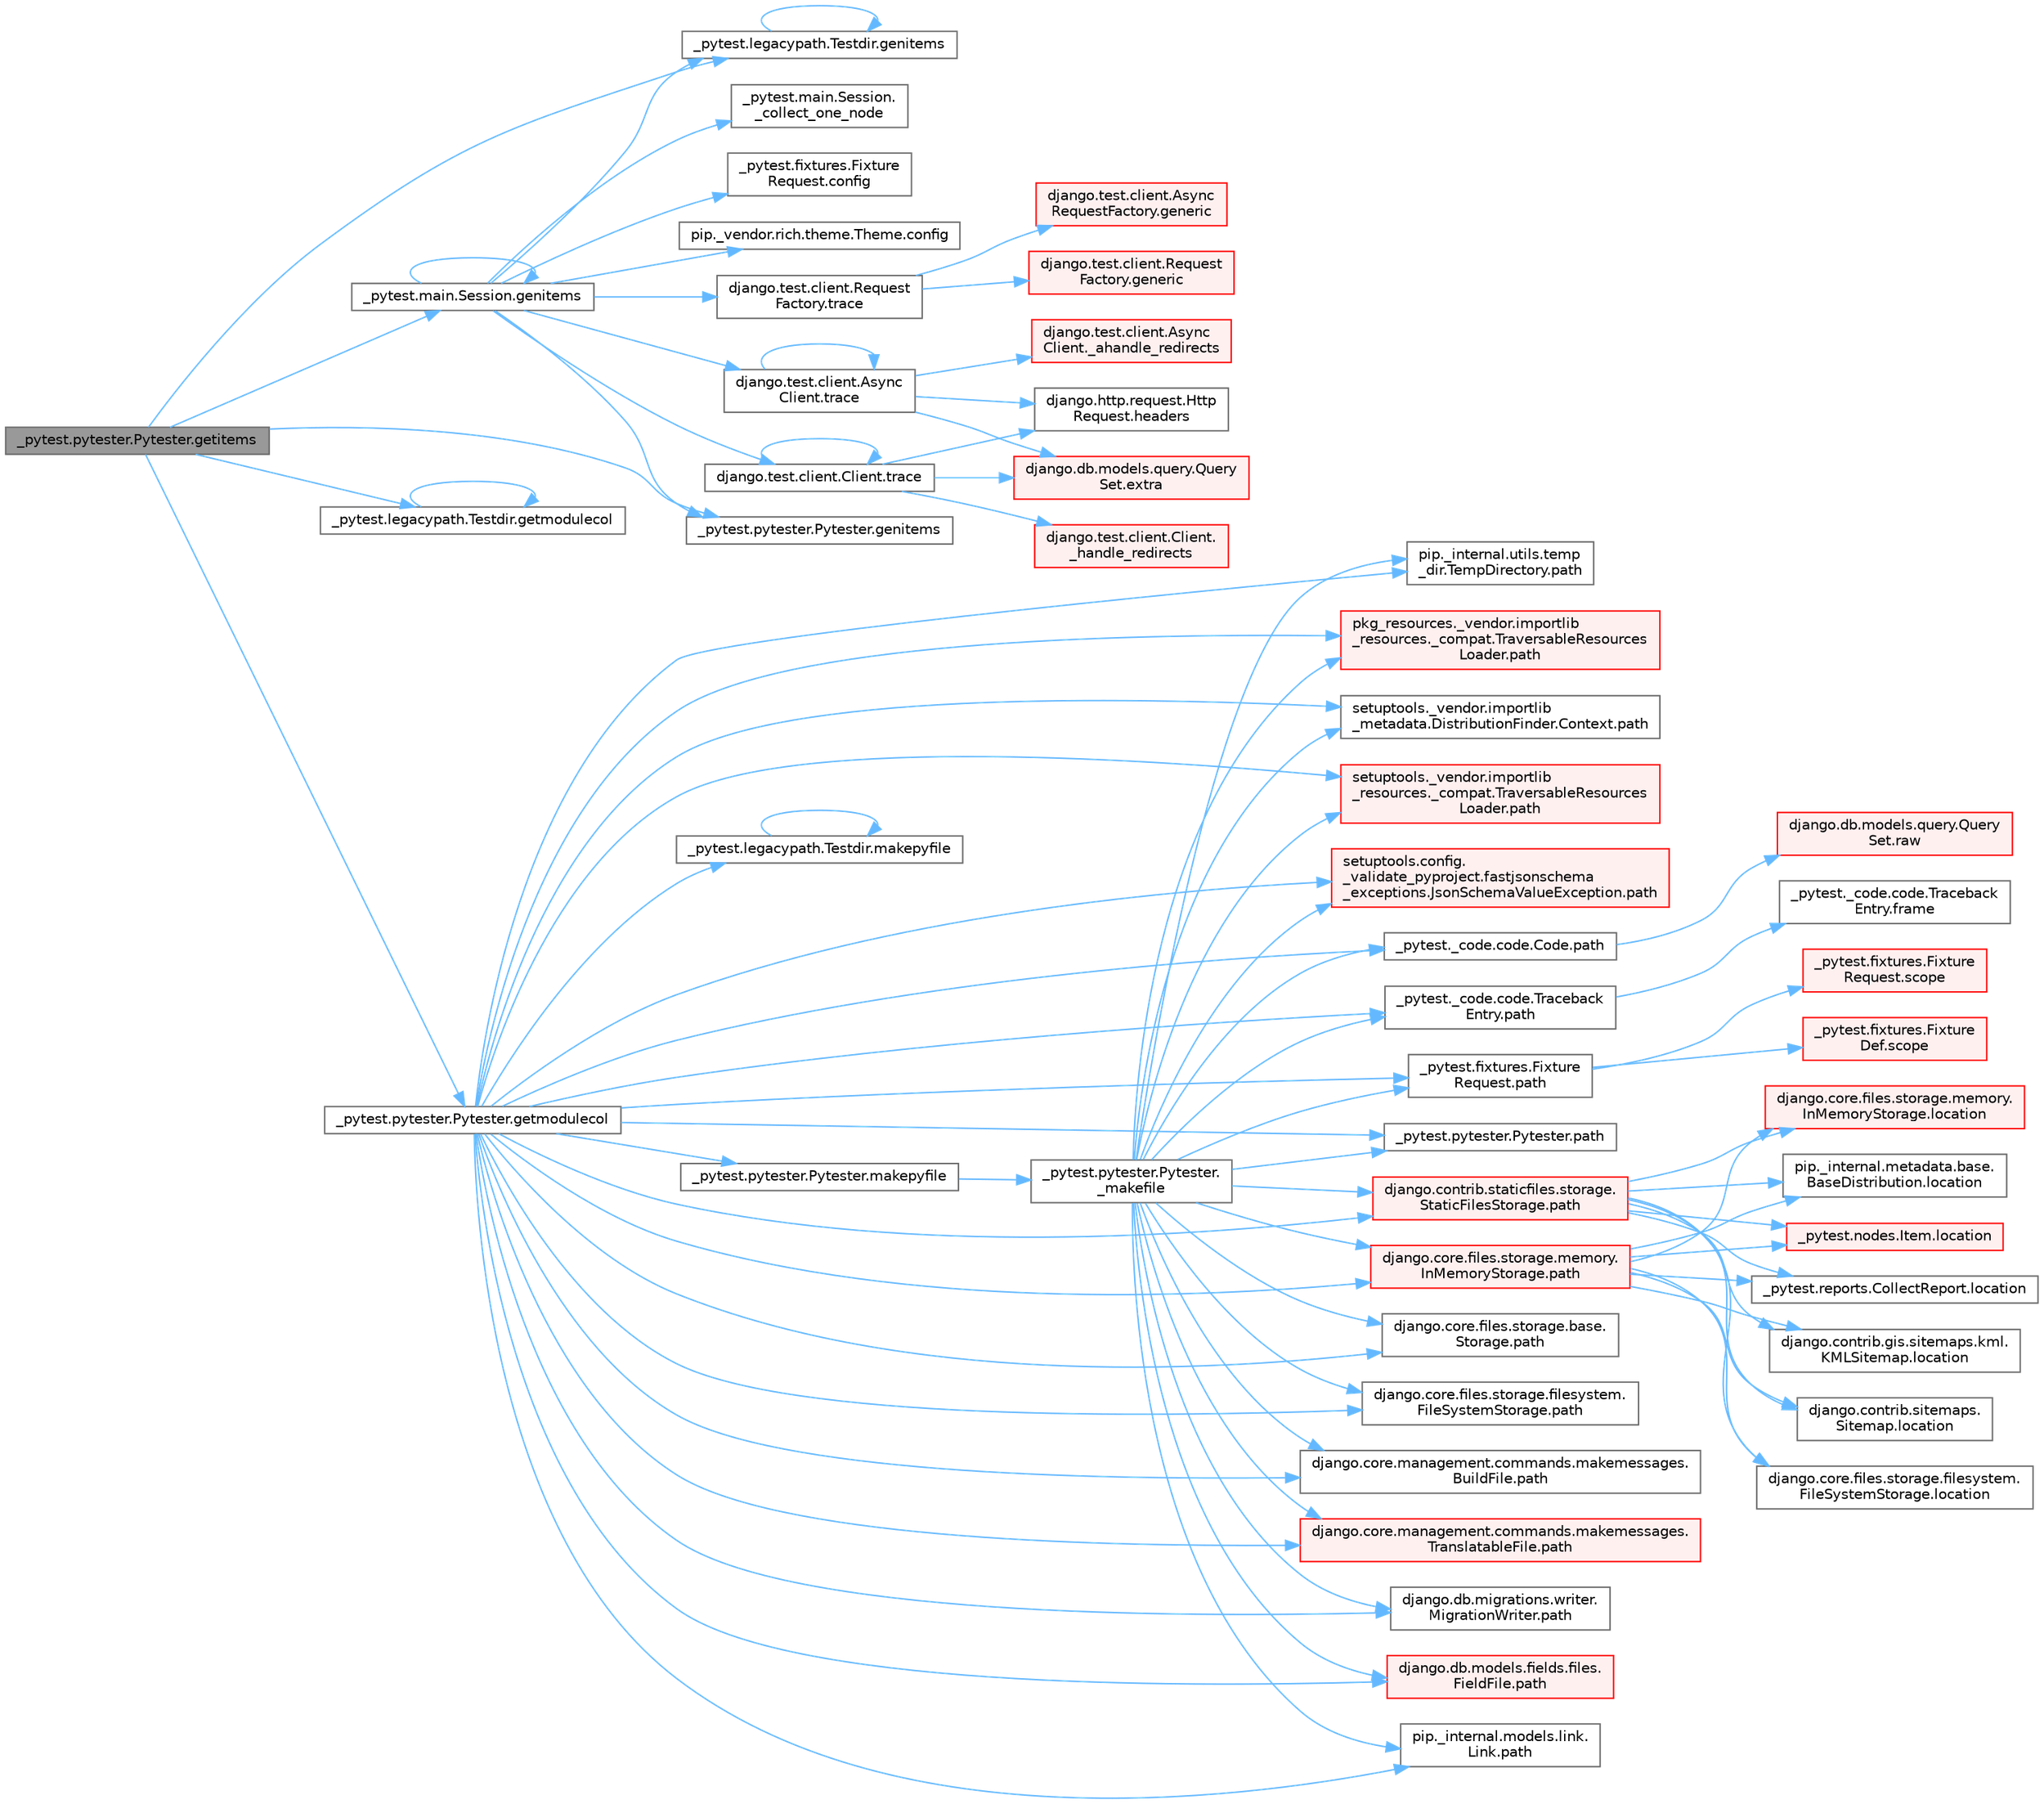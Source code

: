 digraph "_pytest.pytester.Pytester.getitems"
{
 // LATEX_PDF_SIZE
  bgcolor="transparent";
  edge [fontname=Helvetica,fontsize=10,labelfontname=Helvetica,labelfontsize=10];
  node [fontname=Helvetica,fontsize=10,shape=box,height=0.2,width=0.4];
  rankdir="LR";
  Node1 [id="Node000001",label="_pytest.pytester.Pytester.getitems",height=0.2,width=0.4,color="gray40", fillcolor="grey60", style="filled", fontcolor="black",tooltip=" "];
  Node1 -> Node2 [id="edge1_Node000001_Node000002",color="steelblue1",style="solid",tooltip=" "];
  Node2 [id="Node000002",label="_pytest.legacypath.Testdir.genitems",height=0.2,width=0.4,color="grey40", fillcolor="white", style="filled",URL="$class__pytest_1_1legacypath_1_1_testdir.html#aed298303b50e507ec40aea3bc02ff55d",tooltip=" "];
  Node2 -> Node2 [id="edge2_Node000002_Node000002",color="steelblue1",style="solid",tooltip=" "];
  Node1 -> Node3 [id="edge3_Node000001_Node000003",color="steelblue1",style="solid",tooltip=" "];
  Node3 [id="Node000003",label="_pytest.main.Session.genitems",height=0.2,width=0.4,color="grey40", fillcolor="white", style="filled",URL="$class__pytest_1_1main_1_1_session.html#aad203e25abc6cc1186bc16042f8adddb",tooltip=" "];
  Node3 -> Node4 [id="edge4_Node000003_Node000004",color="steelblue1",style="solid",tooltip=" "];
  Node4 [id="Node000004",label="_pytest.main.Session.\l_collect_one_node",height=0.2,width=0.4,color="grey40", fillcolor="white", style="filled",URL="$class__pytest_1_1main_1_1_session.html#a6d2faabe078903b11a184e4b2b966bf3",tooltip=" "];
  Node3 -> Node5 [id="edge5_Node000003_Node000005",color="steelblue1",style="solid",tooltip=" "];
  Node5 [id="Node000005",label="_pytest.fixtures.Fixture\lRequest.config",height=0.2,width=0.4,color="grey40", fillcolor="white", style="filled",URL="$class__pytest_1_1fixtures_1_1_fixture_request.html#a9ed7b83923283e6cc50ae1c56f68b36d",tooltip=" "];
  Node3 -> Node6 [id="edge6_Node000003_Node000006",color="steelblue1",style="solid",tooltip=" "];
  Node6 [id="Node000006",label="pip._vendor.rich.theme.Theme.config",height=0.2,width=0.4,color="grey40", fillcolor="white", style="filled",URL="$classpip_1_1__vendor_1_1rich_1_1theme_1_1_theme.html#a66944133178df92a2cc2793b6053a2ea",tooltip=" "];
  Node3 -> Node2 [id="edge7_Node000003_Node000002",color="steelblue1",style="solid",tooltip=" "];
  Node3 -> Node3 [id="edge8_Node000003_Node000003",color="steelblue1",style="solid",tooltip=" "];
  Node3 -> Node7 [id="edge9_Node000003_Node000007",color="steelblue1",style="solid",tooltip=" "];
  Node7 [id="Node000007",label="_pytest.pytester.Pytester.genitems",height=0.2,width=0.4,color="grey40", fillcolor="white", style="filled",URL="$class__pytest_1_1pytester_1_1_pytester.html#a818757aeade00f27f7214ce6e9d281fc",tooltip=" "];
  Node3 -> Node8 [id="edge10_Node000003_Node000008",color="steelblue1",style="solid",tooltip=" "];
  Node8 [id="Node000008",label="django.test.client.Async\lClient.trace",height=0.2,width=0.4,color="grey40", fillcolor="white", style="filled",URL="$classdjango_1_1test_1_1client_1_1_async_client.html#a197d5b0fa84f8aab0df2c9a74b5f6176",tooltip=" "];
  Node8 -> Node9 [id="edge11_Node000008_Node000009",color="steelblue1",style="solid",tooltip=" "];
  Node9 [id="Node000009",label="django.test.client.Async\lClient._ahandle_redirects",height=0.2,width=0.4,color="red", fillcolor="#FFF0F0", style="filled",URL="$classdjango_1_1test_1_1client_1_1_async_client.html#a8740fe0dc39e7fe74e515be78449ee76",tooltip=" "];
  Node8 -> Node1232 [id="edge12_Node000008_Node001232",color="steelblue1",style="solid",tooltip=" "];
  Node1232 [id="Node001232",label="django.db.models.query.Query\lSet.extra",height=0.2,width=0.4,color="red", fillcolor="#FFF0F0", style="filled",URL="$classdjango_1_1db_1_1models_1_1query_1_1_query_set.html#ae54983d1fa1ba41e84f20cea946cde79",tooltip=" "];
  Node8 -> Node370 [id="edge13_Node000008_Node000370",color="steelblue1",style="solid",tooltip=" "];
  Node370 [id="Node000370",label="django.http.request.Http\lRequest.headers",height=0.2,width=0.4,color="grey40", fillcolor="white", style="filled",URL="$classdjango_1_1http_1_1request_1_1_http_request.html#a757d86c06e163aa94180817723ce1b9c",tooltip=" "];
  Node8 -> Node8 [id="edge14_Node000008_Node000008",color="steelblue1",style="solid",tooltip=" "];
  Node3 -> Node4483 [id="edge15_Node000003_Node004483",color="steelblue1",style="solid",tooltip=" "];
  Node4483 [id="Node004483",label="django.test.client.Client.trace",height=0.2,width=0.4,color="grey40", fillcolor="white", style="filled",URL="$classdjango_1_1test_1_1client_1_1_client.html#a79f73f0c3939a11d92c0b9908d1f7508",tooltip=" "];
  Node4483 -> Node1460 [id="edge16_Node004483_Node001460",color="steelblue1",style="solid",tooltip=" "];
  Node1460 [id="Node001460",label="django.test.client.Client.\l_handle_redirects",height=0.2,width=0.4,color="red", fillcolor="#FFF0F0", style="filled",URL="$classdjango_1_1test_1_1client_1_1_client.html#a234b328f33c374ad181aa49c6515d469",tooltip=" "];
  Node4483 -> Node1232 [id="edge17_Node004483_Node001232",color="steelblue1",style="solid",tooltip=" "];
  Node4483 -> Node370 [id="edge18_Node004483_Node000370",color="steelblue1",style="solid",tooltip=" "];
  Node4483 -> Node4483 [id="edge19_Node004483_Node004483",color="steelblue1",style="solid",tooltip=" "];
  Node3 -> Node4484 [id="edge20_Node000003_Node004484",color="steelblue1",style="solid",tooltip=" "];
  Node4484 [id="Node004484",label="django.test.client.Request\lFactory.trace",height=0.2,width=0.4,color="grey40", fillcolor="white", style="filled",URL="$classdjango_1_1test_1_1client_1_1_request_factory.html#a36d3cbd7c94c45abbabe8805bd03701f",tooltip=" "];
  Node4484 -> Node1462 [id="edge21_Node004484_Node001462",color="steelblue1",style="solid",tooltip=" "];
  Node1462 [id="Node001462",label="django.test.client.Async\lRequestFactory.generic",height=0.2,width=0.4,color="red", fillcolor="#FFF0F0", style="filled",URL="$classdjango_1_1test_1_1client_1_1_async_request_factory.html#a470d6888694e77c09bd7d8bf6d588233",tooltip=" "];
  Node4484 -> Node1464 [id="edge22_Node004484_Node001464",color="steelblue1",style="solid",tooltip=" "];
  Node1464 [id="Node001464",label="django.test.client.Request\lFactory.generic",height=0.2,width=0.4,color="red", fillcolor="#FFF0F0", style="filled",URL="$classdjango_1_1test_1_1client_1_1_request_factory.html#a24740fe264de91d8c4c1205c9172206d",tooltip=" "];
  Node1 -> Node7 [id="edge23_Node000001_Node000007",color="steelblue1",style="solid",tooltip=" "];
  Node1 -> Node4529 [id="edge24_Node000001_Node004529",color="steelblue1",style="solid",tooltip=" "];
  Node4529 [id="Node004529",label="_pytest.legacypath.Testdir.getmodulecol",height=0.2,width=0.4,color="grey40", fillcolor="white", style="filled",URL="$class__pytest_1_1legacypath_1_1_testdir.html#a12c4bbd374072faf06862b9e02eaba15",tooltip=" "];
  Node4529 -> Node4529 [id="edge25_Node004529_Node004529",color="steelblue1",style="solid",tooltip=" "];
  Node1 -> Node4530 [id="edge26_Node000001_Node004530",color="steelblue1",style="solid",tooltip=" "];
  Node4530 [id="Node004530",label="_pytest.pytester.Pytester.getmodulecol",height=0.2,width=0.4,color="grey40", fillcolor="white", style="filled",URL="$class__pytest_1_1pytester_1_1_pytester.html#aa1e7a6c7c394537ca4eca8ac982cab6d",tooltip=" "];
  Node4530 -> Node4531 [id="edge27_Node004530_Node004531",color="steelblue1",style="solid",tooltip=" "];
  Node4531 [id="Node004531",label="_pytest.legacypath.Testdir.makepyfile",height=0.2,width=0.4,color="grey40", fillcolor="white", style="filled",URL="$class__pytest_1_1legacypath_1_1_testdir.html#a58b21fc1f24a4ae675cc7fbc85aa6c3c",tooltip=" "];
  Node4531 -> Node4531 [id="edge28_Node004531_Node004531",color="steelblue1",style="solid",tooltip=" "];
  Node4530 -> Node4532 [id="edge29_Node004530_Node004532",color="steelblue1",style="solid",tooltip=" "];
  Node4532 [id="Node004532",label="_pytest.pytester.Pytester.makepyfile",height=0.2,width=0.4,color="grey40", fillcolor="white", style="filled",URL="$class__pytest_1_1pytester_1_1_pytester.html#a3cc4c4ef5e0a1d920ec92af24f1acab7",tooltip=" "];
  Node4532 -> Node4533 [id="edge30_Node004532_Node004533",color="steelblue1",style="solid",tooltip=" "];
  Node4533 [id="Node004533",label="_pytest.pytester.Pytester.\l_makefile",height=0.2,width=0.4,color="grey40", fillcolor="white", style="filled",URL="$class__pytest_1_1pytester_1_1_pytester.html#a7a55c8d58e26455aa4fa8bc9c5d692c6",tooltip=" "];
  Node4533 -> Node335 [id="edge31_Node004533_Node000335",color="steelblue1",style="solid",tooltip=" "];
  Node335 [id="Node000335",label="_pytest._code.code.Code.path",height=0.2,width=0.4,color="grey40", fillcolor="white", style="filled",URL="$class__pytest_1_1__code_1_1code_1_1_code.html#a1dae55e90750fe77c7517f806a14d864",tooltip=" "];
  Node335 -> Node221 [id="edge32_Node000335_Node000221",color="steelblue1",style="solid",tooltip=" "];
  Node221 [id="Node000221",label="django.db.models.query.Query\lSet.raw",height=0.2,width=0.4,color="red", fillcolor="#FFF0F0", style="filled",URL="$classdjango_1_1db_1_1models_1_1query_1_1_query_set.html#abce199e3993658459fb2f7c2719daa45",tooltip="PUBLIC METHODS THAT RETURN A QUERYSET SUBCLASS #."];
  Node4533 -> Node336 [id="edge33_Node004533_Node000336",color="steelblue1",style="solid",tooltip=" "];
  Node336 [id="Node000336",label="_pytest._code.code.Traceback\lEntry.path",height=0.2,width=0.4,color="grey40", fillcolor="white", style="filled",URL="$class__pytest_1_1__code_1_1code_1_1_traceback_entry.html#a5a88b9ae4623733566450a9e7d8387c0",tooltip=" "];
  Node336 -> Node337 [id="edge34_Node000336_Node000337",color="steelblue1",style="solid",tooltip=" "];
  Node337 [id="Node000337",label="_pytest._code.code.Traceback\lEntry.frame",height=0.2,width=0.4,color="grey40", fillcolor="white", style="filled",URL="$class__pytest_1_1__code_1_1code_1_1_traceback_entry.html#a8592e8aeeb3804602a1d6c85fc427f1b",tooltip=" "];
  Node4533 -> Node338 [id="edge35_Node004533_Node000338",color="steelblue1",style="solid",tooltip=" "];
  Node338 [id="Node000338",label="_pytest.fixtures.Fixture\lRequest.path",height=0.2,width=0.4,color="grey40", fillcolor="white", style="filled",URL="$class__pytest_1_1fixtures_1_1_fixture_request.html#a6f6db59812d121b54cd67d5e434e1451",tooltip=" "];
  Node338 -> Node339 [id="edge36_Node000338_Node000339",color="steelblue1",style="solid",tooltip=" "];
  Node339 [id="Node000339",label="_pytest.fixtures.Fixture\lDef.scope",height=0.2,width=0.4,color="red", fillcolor="#FFF0F0", style="filled",URL="$class__pytest_1_1fixtures_1_1_fixture_def.html#a7631cdae842daae93780def0698acba2",tooltip=" "];
  Node338 -> Node343 [id="edge37_Node000338_Node000343",color="steelblue1",style="solid",tooltip=" "];
  Node343 [id="Node000343",label="_pytest.fixtures.Fixture\lRequest.scope",height=0.2,width=0.4,color="red", fillcolor="#FFF0F0", style="filled",URL="$class__pytest_1_1fixtures_1_1_fixture_request.html#acb5406ee9e8cf7147711b9314b6c951a",tooltip=" "];
  Node4533 -> Node344 [id="edge38_Node004533_Node000344",color="steelblue1",style="solid",tooltip=" "];
  Node344 [id="Node000344",label="_pytest.pytester.Pytester.path",height=0.2,width=0.4,color="grey40", fillcolor="white", style="filled",URL="$class__pytest_1_1pytester_1_1_pytester.html#a403c804f74a87f5e5705774fa896cc1f",tooltip=" "];
  Node4533 -> Node345 [id="edge39_Node004533_Node000345",color="steelblue1",style="solid",tooltip=" "];
  Node345 [id="Node000345",label="django.contrib.staticfiles.storage.\lStaticFilesStorage.path",height=0.2,width=0.4,color="red", fillcolor="#FFF0F0", style="filled",URL="$classdjango_1_1contrib_1_1staticfiles_1_1storage_1_1_static_files_storage.html#a4e96cc92fbde7423d1b74f3a50fc0bf6",tooltip=" "];
  Node345 -> Node346 [id="edge40_Node000345_Node000346",color="steelblue1",style="solid",tooltip=" "];
  Node346 [id="Node000346",label="_pytest.nodes.Item.location",height=0.2,width=0.4,color="red", fillcolor="#FFF0F0", style="filled",URL="$class__pytest_1_1nodes_1_1_item.html#a09cd5bab99de1b92a3aa6f76ba8aa206",tooltip=" "];
  Node345 -> Node357 [id="edge41_Node000345_Node000357",color="steelblue1",style="solid",tooltip=" "];
  Node357 [id="Node000357",label="_pytest.reports.CollectReport.location",height=0.2,width=0.4,color="grey40", fillcolor="white", style="filled",URL="$class__pytest_1_1reports_1_1_collect_report.html#a3df6c3a6598c22fd46d30789b1a43393",tooltip=" "];
  Node345 -> Node358 [id="edge42_Node000345_Node000358",color="steelblue1",style="solid",tooltip=" "];
  Node358 [id="Node000358",label="django.contrib.gis.sitemaps.kml.\lKMLSitemap.location",height=0.2,width=0.4,color="grey40", fillcolor="white", style="filled",URL="$classdjango_1_1contrib_1_1gis_1_1sitemaps_1_1kml_1_1_k_m_l_sitemap.html#aeae9b718dc149bb1b470a9c52ac5628f",tooltip=" "];
  Node345 -> Node359 [id="edge43_Node000345_Node000359",color="steelblue1",style="solid",tooltip=" "];
  Node359 [id="Node000359",label="django.contrib.sitemaps.\lSitemap.location",height=0.2,width=0.4,color="grey40", fillcolor="white", style="filled",URL="$classdjango_1_1contrib_1_1sitemaps_1_1_sitemap.html#aa50de5996662f62a25b44d826e56f3d1",tooltip=" "];
  Node345 -> Node360 [id="edge44_Node000345_Node000360",color="steelblue1",style="solid",tooltip=" "];
  Node360 [id="Node000360",label="django.core.files.storage.filesystem.\lFileSystemStorage.location",height=0.2,width=0.4,color="grey40", fillcolor="white", style="filled",URL="$classdjango_1_1core_1_1files_1_1storage_1_1filesystem_1_1_file_system_storage.html#a96c687dfbe5a613789ce671d432b4e05",tooltip=" "];
  Node345 -> Node361 [id="edge45_Node000345_Node000361",color="steelblue1",style="solid",tooltip=" "];
  Node361 [id="Node000361",label="django.core.files.storage.memory.\lInMemoryStorage.location",height=0.2,width=0.4,color="red", fillcolor="#FFF0F0", style="filled",URL="$classdjango_1_1core_1_1files_1_1storage_1_1memory_1_1_in_memory_storage.html#ac07879a754326faa2de48cb4929aec21",tooltip=" "];
  Node345 -> Node461 [id="edge46_Node000345_Node000461",color="steelblue1",style="solid",tooltip=" "];
  Node461 [id="Node000461",label="pip._internal.metadata.base.\lBaseDistribution.location",height=0.2,width=0.4,color="grey40", fillcolor="white", style="filled",URL="$classpip_1_1__internal_1_1metadata_1_1base_1_1_base_distribution.html#af41d226a9fda04459c2e55c71152b3b0",tooltip=" "];
  Node4533 -> Node458 [id="edge47_Node004533_Node000458",color="steelblue1",style="solid",tooltip=" "];
  Node458 [id="Node000458",label="django.core.files.storage.base.\lStorage.path",height=0.2,width=0.4,color="grey40", fillcolor="white", style="filled",URL="$classdjango_1_1core_1_1files_1_1storage_1_1base_1_1_storage.html#a9be8d49a55131dbbab2c5fd57f7e772c",tooltip=" "];
  Node4533 -> Node459 [id="edge48_Node004533_Node000459",color="steelblue1",style="solid",tooltip=" "];
  Node459 [id="Node000459",label="django.core.files.storage.filesystem.\lFileSystemStorage.path",height=0.2,width=0.4,color="grey40", fillcolor="white", style="filled",URL="$classdjango_1_1core_1_1files_1_1storage_1_1filesystem_1_1_file_system_storage.html#abf8a7e88eedec3e1b2ea965cc0858d17",tooltip=" "];
  Node4533 -> Node460 [id="edge49_Node004533_Node000460",color="steelblue1",style="solid",tooltip=" "];
  Node460 [id="Node000460",label="django.core.files.storage.memory.\lInMemoryStorage.path",height=0.2,width=0.4,color="red", fillcolor="#FFF0F0", style="filled",URL="$classdjango_1_1core_1_1files_1_1storage_1_1memory_1_1_in_memory_storage.html#a466c8e28fd11839318d2e4454b8ef89f",tooltip=" "];
  Node460 -> Node346 [id="edge50_Node000460_Node000346",color="steelblue1",style="solid",tooltip=" "];
  Node460 -> Node357 [id="edge51_Node000460_Node000357",color="steelblue1",style="solid",tooltip=" "];
  Node460 -> Node358 [id="edge52_Node000460_Node000358",color="steelblue1",style="solid",tooltip=" "];
  Node460 -> Node359 [id="edge53_Node000460_Node000359",color="steelblue1",style="solid",tooltip=" "];
  Node460 -> Node360 [id="edge54_Node000460_Node000360",color="steelblue1",style="solid",tooltip=" "];
  Node460 -> Node361 [id="edge55_Node000460_Node000361",color="steelblue1",style="solid",tooltip=" "];
  Node460 -> Node461 [id="edge56_Node000460_Node000461",color="steelblue1",style="solid",tooltip=" "];
  Node4533 -> Node464 [id="edge57_Node004533_Node000464",color="steelblue1",style="solid",tooltip=" "];
  Node464 [id="Node000464",label="django.core.management.commands.makemessages.\lBuildFile.path",height=0.2,width=0.4,color="grey40", fillcolor="white", style="filled",URL="$classdjango_1_1core_1_1management_1_1commands_1_1makemessages_1_1_build_file.html#ac06388718e902543bc00a7c6565105fc",tooltip=" "];
  Node4533 -> Node465 [id="edge58_Node004533_Node000465",color="steelblue1",style="solid",tooltip=" "];
  Node465 [id="Node000465",label="django.core.management.commands.makemessages.\lTranslatableFile.path",height=0.2,width=0.4,color="red", fillcolor="#FFF0F0", style="filled",URL="$classdjango_1_1core_1_1management_1_1commands_1_1makemessages_1_1_translatable_file.html#ad851d5e6b8a65f5915ccfd4a30fb8026",tooltip=" "];
  Node4533 -> Node466 [id="edge59_Node004533_Node000466",color="steelblue1",style="solid",tooltip=" "];
  Node466 [id="Node000466",label="django.db.migrations.writer.\lMigrationWriter.path",height=0.2,width=0.4,color="grey40", fillcolor="white", style="filled",URL="$classdjango_1_1db_1_1migrations_1_1writer_1_1_migration_writer.html#a45469d67e8f80996c982470d36136184",tooltip=" "];
  Node4533 -> Node467 [id="edge60_Node004533_Node000467",color="steelblue1",style="solid",tooltip=" "];
  Node467 [id="Node000467",label="django.db.models.fields.files.\lFieldFile.path",height=0.2,width=0.4,color="red", fillcolor="#FFF0F0", style="filled",URL="$classdjango_1_1db_1_1models_1_1fields_1_1files_1_1_field_file.html#ae91c4ed0643fb9bd8959d0db8eb44f80",tooltip=" "];
  Node4533 -> Node1169 [id="edge61_Node004533_Node001169",color="steelblue1",style="solid",tooltip=" "];
  Node1169 [id="Node001169",label="pip._internal.models.link.\lLink.path",height=0.2,width=0.4,color="grey40", fillcolor="white", style="filled",URL="$classpip_1_1__internal_1_1models_1_1link_1_1_link.html#a30f454216dcb615e3ed986238490f180",tooltip=" "];
  Node4533 -> Node1170 [id="edge62_Node004533_Node001170",color="steelblue1",style="solid",tooltip=" "];
  Node1170 [id="Node001170",label="pip._internal.utils.temp\l_dir.TempDirectory.path",height=0.2,width=0.4,color="grey40", fillcolor="white", style="filled",URL="$classpip_1_1__internal_1_1utils_1_1temp__dir_1_1_temp_directory.html#afe6b2d95c070c6570957de5696ff3a6e",tooltip=" "];
  Node4533 -> Node1171 [id="edge63_Node004533_Node001171",color="steelblue1",style="solid",tooltip=" "];
  Node1171 [id="Node001171",label="pkg_resources._vendor.importlib\l_resources._compat.TraversableResources\lLoader.path",height=0.2,width=0.4,color="red", fillcolor="#FFF0F0", style="filled",URL="$classpkg__resources_1_1__vendor_1_1importlib__resources_1_1__compat_1_1_traversable_resources_loader.html#acfc17872a53cbe02f6c34eda2bb162f2",tooltip=" "];
  Node4533 -> Node1173 [id="edge64_Node004533_Node001173",color="steelblue1",style="solid",tooltip=" "];
  Node1173 [id="Node001173",label="setuptools._vendor.importlib\l_metadata.DistributionFinder.Context.path",height=0.2,width=0.4,color="grey40", fillcolor="white", style="filled",URL="$classsetuptools_1_1__vendor_1_1importlib__metadata_1_1_distribution_finder_1_1_context.html#a84a429ddce40738ea5c0edb53799ee8d",tooltip=" "];
  Node4533 -> Node1174 [id="edge65_Node004533_Node001174",color="steelblue1",style="solid",tooltip=" "];
  Node1174 [id="Node001174",label="setuptools._vendor.importlib\l_resources._compat.TraversableResources\lLoader.path",height=0.2,width=0.4,color="red", fillcolor="#FFF0F0", style="filled",URL="$classsetuptools_1_1__vendor_1_1importlib__resources_1_1__compat_1_1_traversable_resources_loader.html#a9b9cf5b6723d48f7a779b6ae71d53699",tooltip=" "];
  Node4533 -> Node1175 [id="edge66_Node004533_Node001175",color="steelblue1",style="solid",tooltip=" "];
  Node1175 [id="Node001175",label="setuptools.config.\l_validate_pyproject.fastjsonschema\l_exceptions.JsonSchemaValueException.path",height=0.2,width=0.4,color="red", fillcolor="#FFF0F0", style="filled",URL="$classsetuptools_1_1config_1_1__validate__pyproject_1_1fastjsonschema__exceptions_1_1_json_schema_value_exception.html#a59179b3d1dc16c7087530bbc10bcf857",tooltip=" "];
  Node4530 -> Node335 [id="edge67_Node004530_Node000335",color="steelblue1",style="solid",tooltip=" "];
  Node4530 -> Node336 [id="edge68_Node004530_Node000336",color="steelblue1",style="solid",tooltip=" "];
  Node4530 -> Node338 [id="edge69_Node004530_Node000338",color="steelblue1",style="solid",tooltip=" "];
  Node4530 -> Node344 [id="edge70_Node004530_Node000344",color="steelblue1",style="solid",tooltip=" "];
  Node4530 -> Node345 [id="edge71_Node004530_Node000345",color="steelblue1",style="solid",tooltip=" "];
  Node4530 -> Node458 [id="edge72_Node004530_Node000458",color="steelblue1",style="solid",tooltip=" "];
  Node4530 -> Node459 [id="edge73_Node004530_Node000459",color="steelblue1",style="solid",tooltip=" "];
  Node4530 -> Node460 [id="edge74_Node004530_Node000460",color="steelblue1",style="solid",tooltip=" "];
  Node4530 -> Node464 [id="edge75_Node004530_Node000464",color="steelblue1",style="solid",tooltip=" "];
  Node4530 -> Node465 [id="edge76_Node004530_Node000465",color="steelblue1",style="solid",tooltip=" "];
  Node4530 -> Node466 [id="edge77_Node004530_Node000466",color="steelblue1",style="solid",tooltip=" "];
  Node4530 -> Node467 [id="edge78_Node004530_Node000467",color="steelblue1",style="solid",tooltip=" "];
  Node4530 -> Node1169 [id="edge79_Node004530_Node001169",color="steelblue1",style="solid",tooltip=" "];
  Node4530 -> Node1170 [id="edge80_Node004530_Node001170",color="steelblue1",style="solid",tooltip=" "];
  Node4530 -> Node1171 [id="edge81_Node004530_Node001171",color="steelblue1",style="solid",tooltip=" "];
  Node4530 -> Node1173 [id="edge82_Node004530_Node001173",color="steelblue1",style="solid",tooltip=" "];
  Node4530 -> Node1174 [id="edge83_Node004530_Node001174",color="steelblue1",style="solid",tooltip=" "];
  Node4530 -> Node1175 [id="edge84_Node004530_Node001175",color="steelblue1",style="solid",tooltip=" "];
}
